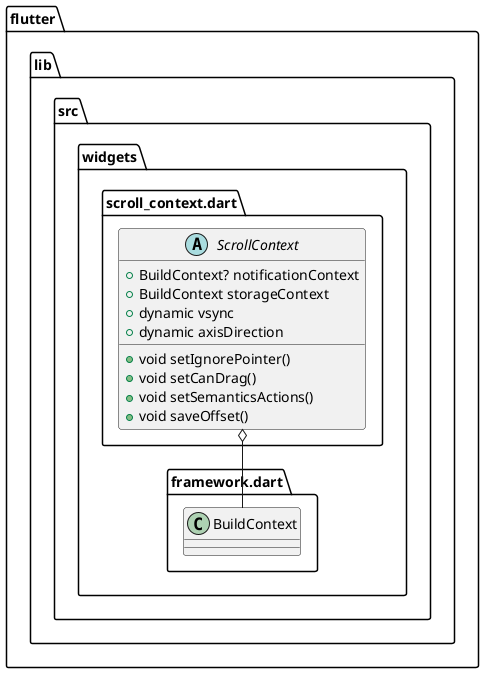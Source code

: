 @startuml
set namespaceSeparator ::

abstract class "flutter::lib::src::widgets::scroll_context.dart::ScrollContext" {
  +BuildContext? notificationContext
  +BuildContext storageContext
  +dynamic vsync
  +dynamic axisDirection
  +void setIgnorePointer()
  +void setCanDrag()
  +void setSemanticsActions()
  +void saveOffset()
}

"flutter::lib::src::widgets::scroll_context.dart::ScrollContext" o-- "flutter::lib::src::widgets::framework.dart::BuildContext"


@enduml